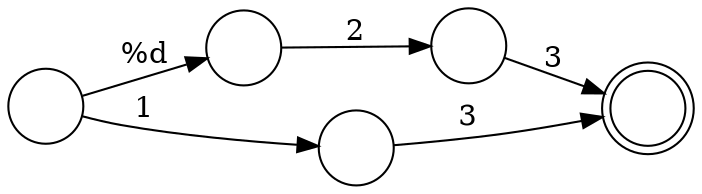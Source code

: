 digraph {
  rankdir=LR;
  size="8,5"
  node[shape=doublecircle,label=""]; 3;
  node[shape=circle,label=""];
  4 -> 5[label="2"];
  1 -> 2[label="1"];
  1 -> 4[label="%d"];
  5 -> 3[label="3"];
  2 -> 3[label="3"];
}